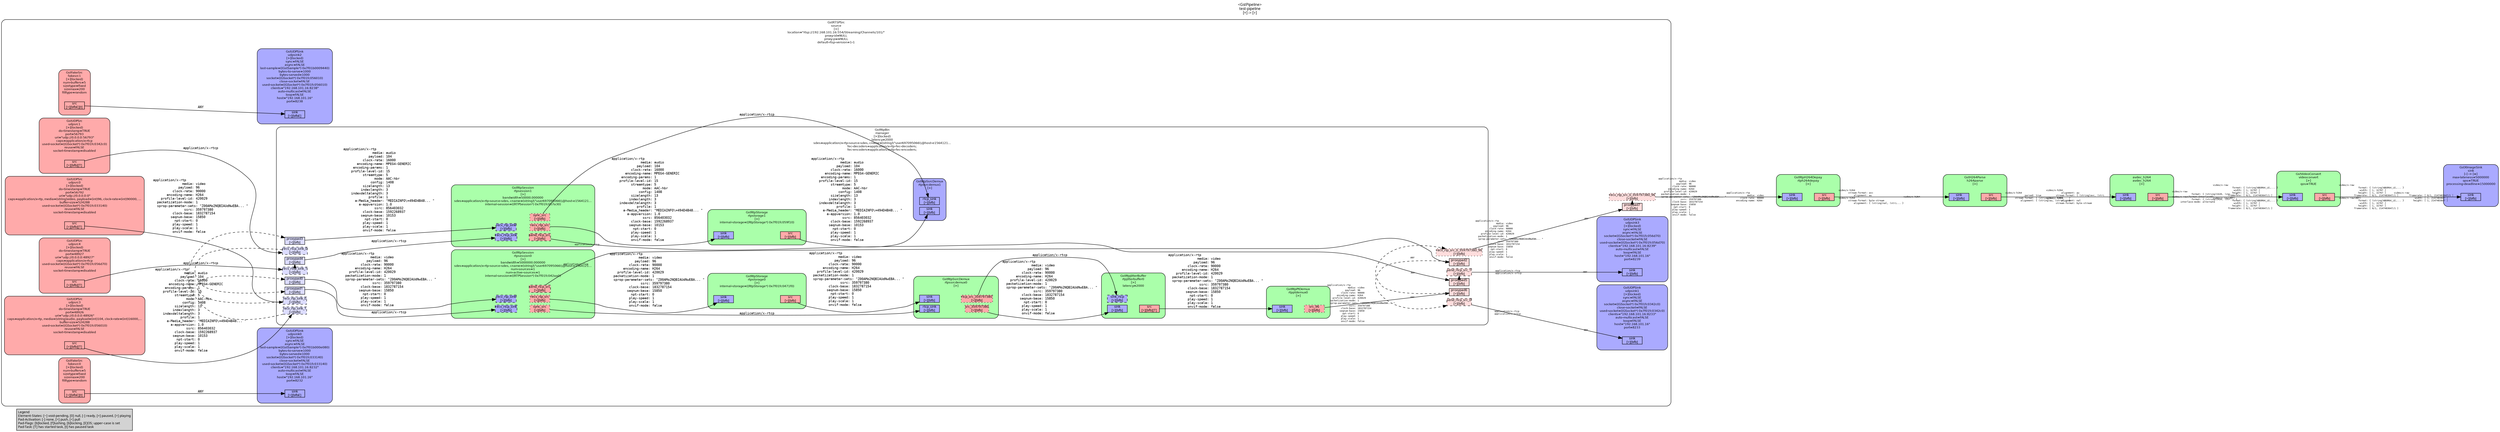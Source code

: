 digraph pipeline {
  rankdir=LR;
  fontname="sans";
  fontsize="10";
  labelloc=t;
  nodesep=.1;
  ranksep=.2;
  label="<GstPipeline>\ntest-pipeline\n[=] -> [>]";
  node [style="filled,rounded", shape=box, fontsize="9", fontname="sans", margin="0.0,0.0"];
  edge [labelfontsize="6", fontsize="9", fontname="monospace"];
  
  legend [
    pos="0,0!",
    margin="0.05,0.05",
    style="filled",
    label="Legend\lElement-States: [~] void-pending, [0] null, [-] ready, [=] paused, [>] playing\lPad-Activation: [-] none, [>] push, [<] pull\lPad-Flags: [b]locked, [f]lushing, [b]locking, [E]OS; upper-case is set\lPad-Task: [T] has started task, [t] has paused task\l",
  ];
  subgraph cluster_sink_0x55e04998dd10 {
    fontname="Bitstream Vera Sans";
    fontsize="8";
    style="filled,rounded";
    color=black;
    label="GstXImageSink\nsink\n[-] -> [=]\nmax-lateness=5000000\nqos=TRUE\nprocessing-deadline=15000000";
    subgraph cluster_sink_0x55e04998dd10_sink {
      label="";
      style="invis";
      sink_0x55e04998dd10_sink_0x55e04999ba10 [color=black, fillcolor="#aaaaff", label="sink\n[>][bfb]", height="0.2", style="filled,solid"];
    }

    fillcolor="#aaaaff";
  }

  subgraph cluster_videoconvert_0x55e049993f50 {
    fontname="Bitstream Vera Sans";
    fontsize="8";
    style="filled,rounded";
    color=black;
    label="GstVideoConvert\nvideoconvert\n[>]\nqos=TRUE";
    subgraph cluster_videoconvert_0x55e049993f50_sink {
      label="";
      style="invis";
      videoconvert_0x55e049993f50_sink_0x55e049994360 [color=black, fillcolor="#aaaaff", label="sink\n[>][bfb]", height="0.2", style="filled,solid"];
    }

    subgraph cluster_videoconvert_0x55e049993f50_src {
      label="";
      style="invis";
      videoconvert_0x55e049993f50_src_0x55e0499946e0 [color=black, fillcolor="#ffaaaa", label="src\n[>][bfb]", height="0.2", style="filled,solid"];
    }

    videoconvert_0x55e049993f50_sink_0x55e049994360 -> videoconvert_0x55e049993f50_src_0x55e0499946e0 [style="invis"];
    fillcolor="#aaffaa";
  }

  videoconvert_0x55e049993f50_src_0x55e0499946e0 -> sink_0x55e04998dd10_sink_0x55e04999ba10 [labeldistance="10", labelangle="0", label="                                                  ", taillabel="video/x-raw\l              format: { (string)ABGR64_LE,... }\l               width: [ 1, 32767 ]\l              height: [ 1, 32767 ]\l           framerate: [ 0/1, 2147483647/1 ]\lvideo/x-raw(ANY)\l              format: { (string)ABGR64_LE,... }\l               width: [ 1, 32767 ]\l              height: [ 1, 32767 ]\l           framerate: [ 0/1, 2147483647/1 ]\l", headlabel="video/x-raw\l           framerate: [ 0/1, 2147483647/1 ]\l               width: [ 1, 2147483647 ]\l              height: [ 1, 2147483647 ]\l"]
  subgraph cluster_avdec_h264_0x55e0499338b0 {
    fontname="Bitstream Vera Sans";
    fontsize="8";
    style="filled,rounded";
    color=black;
    label="avdec_h264\navdec_h264\n[>]";
    subgraph cluster_avdec_h264_0x55e0499338b0_sink {
      label="";
      style="invis";
      avdec_h264_0x55e0499338b0_sink_0x55e04997c960 [color=black, fillcolor="#aaaaff", label="sink\n[>][bfb]", height="0.2", style="filled,solid"];
    }

    subgraph cluster_avdec_h264_0x55e0499338b0_src {
      label="";
      style="invis";
      avdec_h264_0x55e0499338b0_src_0x55e04997cbb0 [color=black, fillcolor="#ffaaaa", label="src\n[>][bfb]", height="0.2", style="filled,solid"];
    }

    avdec_h264_0x55e0499338b0_sink_0x55e04997c960 -> avdec_h264_0x55e0499338b0_src_0x55e04997cbb0 [style="invis"];
    fillcolor="#aaffaa";
  }

  avdec_h264_0x55e0499338b0_src_0x55e04997cbb0 -> videoconvert_0x55e049993f50_sink_0x55e049994360 [labeldistance="10", labelangle="0", label="                                                  ", taillabel="video/x-raw\l              format: { (string)I420, (str... }\lvideo/x-raw(format:Interlaced)\l              format: { (string)I420, (str... }\l      interlace-mode: alternate\l", headlabel="video/x-raw\l              format: { (string)ABGR64_LE,... }\l               width: [ 1, 32767 ]\l              height: [ 1, 32767 ]\l           framerate: [ 0/1, 2147483647/1 ]\lvideo/x-raw(ANY)\l              format: { (string)ABGR64_LE,... }\l               width: [ 1, 32767 ]\l              height: [ 1, 32767 ]\l           framerate: [ 0/1, 2147483647/1 ]\l"]
  subgraph cluster_h264parse_0x55e049914020 {
    fontname="Bitstream Vera Sans";
    fontsize="8";
    style="filled,rounded";
    color=black;
    label="GstH264Parse\nh264parse\n[>]";
    subgraph cluster_h264parse_0x55e049914020_sink {
      label="";
      style="invis";
      h264parse_0x55e049914020_sink_0x55e049914ed0 [color=black, fillcolor="#aaaaff", label="sink\n[>][bfb]", height="0.2", style="filled,solid"];
    }

    subgraph cluster_h264parse_0x55e049914020_src {
      label="";
      style="invis";
      h264parse_0x55e049914020_src_0x55e049915210 [color=black, fillcolor="#ffaaaa", label="src\n[>][bfb]", height="0.2", style="filled,solid"];
    }

    h264parse_0x55e049914020_sink_0x55e049914ed0 -> h264parse_0x55e049914020_src_0x55e049915210 [style="invis"];
    fillcolor="#aaffaa";
  }

  h264parse_0x55e049914020_src_0x55e049915210 -> avdec_h264_0x55e0499338b0_sink_0x55e04997c960 [labeldistance="10", labelangle="0", label="                                                  ", taillabel="video/x-h264\l              parsed: true\l       stream-format: { (string)avc, (stri... }\l           alignment: { (string)au, (strin... }\l", headlabel="video/x-h264\l           alignment: au\l       stream-format: { (string)avc, (stri... }\lvideo/x-h264\l           alignment: nal\l       stream-format: byte-stream\l"]
  subgraph cluster_rtph264depay_0x55e049905dd0 {
    fontname="Bitstream Vera Sans";
    fontsize="8";
    style="filled,rounded";
    color=black;
    label="GstRtpH264Depay\nrtph264depay\n[>]";
    subgraph cluster_rtph264depay_0x55e049905dd0_sink {
      label="";
      style="invis";
      rtph264depay_0x55e049905dd0_sink_0x55e049906100 [color=black, fillcolor="#aaaaff", label="sink\n[>][bfb]", height="0.2", style="filled,solid"];
    }

    subgraph cluster_rtph264depay_0x55e049905dd0_src {
      label="";
      style="invis";
      rtph264depay_0x55e049905dd0_src_0x55e049906420 [color=black, fillcolor="#ffaaaa", label="src\n[>][bfb]", height="0.2", style="filled,solid"];
    }

    rtph264depay_0x55e049905dd0_sink_0x55e049906100 -> rtph264depay_0x55e049905dd0_src_0x55e049906420 [style="invis"];
    fillcolor="#aaffaa";
  }

  rtph264depay_0x55e049905dd0_src_0x55e049906420 -> h264parse_0x55e049914020_sink_0x55e049914ed0 [labeldistance="10", labelangle="0", label="                                                  ", taillabel="video/x-h264\l       stream-format: avc\l           alignment: au\lvideo/x-h264\l       stream-format: byte-stream\l           alignment: { (string)nal, (stri... }\l", headlabel="video/x-h264\l"]
  subgraph cluster_source_0x55e04990d5b0 {
    fontname="Bitstream Vera Sans";
    fontsize="8";
    style="filled,rounded";
    color=black;
    label="GstRTSPSrc\nsource\n[>]\nlocation=\"rtsp://192.168.101.16:554/Streaming/Channels/101/\"\nproxy-id=NULL\nproxy-pw=NULL\ndefault-rtsp-version=1-1";
    subgraph cluster_source_0x55e04990d5b0_src {
      label="";
      style="invis";
      _proxypad7_0x7f01b00031b0 [color=black, fillcolor="#ffdddd", label="proxypad7\n[>][bfb]", height="0.2", style="filled,solid"];
    _proxypad7_0x7f01b00031b0 -> source_0x55e04990d5b0_recv_rtp_src_0_359797380_96_0x7f01b0002da0 [style=dashed, minlen=0]
      source_0x55e04990d5b0_recv_rtp_src_0_359797380_96_0x7f01b0002da0 [color=black, fillcolor="#ffdddd", label="recv_rtp_src_0_359797380_96\n[>][bfb]", height="0.2", style="filled,dotted"];
    }

    fillcolor="#ffffff";
    subgraph cluster_udpsink3_0x7f01fc05f960 {
      fontname="Bitstream Vera Sans";
      fontsize="8";
      style="filled,rounded";
      color=black;
      label="GstUDPSink\nudpsink3\n[>](locked)\nsync=FALSE\nasync=FALSE\nsocket=((GSocket*) 0x7f01fc056d70)\nclose-socket=FALSE\nused-socket=((GSocket*) 0x7f01fc056d70)\nclients=\"192.168.101.16:8239\"\nauto-multicast=FALSE\nloop=FALSE\nhost=\"192.168.101.16\"\nport=8239";
      subgraph cluster_udpsink3_0x7f01fc05f960_sink {
        label="";
        style="invis";
        udpsink3_0x7f01fc05f960_sink_0x7f01fc05fd70 [color=black, fillcolor="#aaaaff", label="sink\n[>][bfb]", height="0.2", style="filled,solid"];
      }

      fillcolor="#aaaaff";
    }

    subgraph cluster_fakesrc1_0x7f01fc05eee0 {
      fontname="Bitstream Vera Sans";
      fontsize="8";
      style="filled,rounded";
      color=black;
      label="GstFakeSrc\nfakesrc1\n[>](locked)\nnum-buffers=5\nsizetype=fixed\nsizemax=200\nfilltype=random";
      subgraph cluster_fakesrc1_0x7f01fc05eee0_src {
        label="";
        style="invis";
        fakesrc1_0x7f01fc05eee0_src_0x7f01fc05f230 [color=black, fillcolor="#ffaaaa", label="src\n[>][bfbE][t]", height="0.2", style="filled,solid"];
      }

      fillcolor="#ffaaaa";
    }

    fakesrc1_0x7f01fc05eee0_src_0x7f01fc05f230 -> udpsink2_0x7f01fc05dca0_sink_0x7f01fc05e080 [label="ANY"]
    subgraph cluster_udpsink2_0x7f01fc05dca0 {
      fontname="Bitstream Vera Sans";
      fontsize="8";
      style="filled,rounded";
      color=black;
      label="GstUDPSink\nudpsink2\n[>](locked)\nsync=FALSE\nasync=FALSE\nlast-sample=((GstSample*) 0x7f01b0009440)\nbytes-to-serve=1000\nbytes-served=1000\nsocket=((GSocket*) 0x7f01fc056010)\nclose-socket=FALSE\nused-socket=((GSocket*) 0x7f01fc056010)\nclients=\"192.168.101.16:8238\"\nauto-multicast=FALSE\nloop=FALSE\nhost=\"192.168.101.16\"\nport=8238";
      subgraph cluster_udpsink2_0x7f01fc05dca0_sink {
        label="";
        style="invis";
        udpsink2_0x7f01fc05dca0_sink_0x7f01fc05e080 [color=black, fillcolor="#aaaaff", label="sink\n[>][bfbE]", height="0.2", style="filled,solid"];
      }

      fillcolor="#aaaaff";
    }

    subgraph cluster_udpsrc4_0x7f01fc0564f0 {
      fontname="Bitstream Vera Sans";
      fontsize="8";
      style="filled,rounded";
      color=black;
      label="GstUDPSrc\nudpsrc4\n[>](locked)\ndo-timestamp=TRUE\nport=48927\nuri=\"udp://0.0.0.0:48927\"\ncaps=application/x-rtcp\nused-socket=((GSocket*) 0x7f01fc056d70)\nreuse=FALSE\nsocket-timestamp=disabled";
      subgraph cluster_udpsrc4_0x7f01fc0564f0_src {
        label="";
        style="invis";
        udpsrc4_0x7f01fc0564f0_src_0x7f01fc056880 [color=black, fillcolor="#ffaaaa", label="src\n[>][bfb][T]", height="0.2", style="filled,solid"];
      }

      fillcolor="#ffaaaa";
    }

    udpsrc4_0x7f01fc0564f0_src_0x7f01fc056880 -> manager_0x7f01fc03c810_recv_rtcp_sink_1_0x7f01fc05c840 [label="application/x-rtcp\l"]
    subgraph cluster_udpsrc3_0x7f01fc0550b0 {
      fontname="Bitstream Vera Sans";
      fontsize="8";
      style="filled,rounded";
      color=black;
      label="GstUDPSrc\nudpsrc3\n[>](locked)\ndo-timestamp=TRUE\nport=48926\nuri=\"udp://0.0.0.0:48926\"\ncaps=application/x-rtp, media=(string)audio, payload=(int)104, clock-rate=(int)16000,…\nbuffer-size=524288\nused-socket=((GSocket*) 0x7f01fc056010)\nreuse=FALSE\nsocket-timestamp=disabled";
      subgraph cluster_udpsrc3_0x7f01fc0550b0_src {
        label="";
        style="invis";
        udpsrc3_0x7f01fc0550b0_src_0x7f01fc055cd0 [color=black, fillcolor="#ffaaaa", label="src\n[>][bfb][T]", height="0.2", style="filled,solid"];
      }

      fillcolor="#ffaaaa";
    }

    udpsrc3_0x7f01fc0550b0_src_0x7f01fc055cd0 -> manager_0x7f01fc03c810_recv_rtp_sink_1_0x7f01fc05b710 [label="application/x-rtp\l               media: audio\l             payload: 104\l          clock-rate: 16000\l       encoding-name: MPEG4-GENERIC\l     encoding-params: 1\l    profile-level-id: 15\l          streamtype: 5\l                mode: AAC-hbr\l              config: 1408\l          sizelength: 13\l         indexlength: 3\l    indexdeltalength: 3\l             profile: 1\l      a-Media_header: \"MEDIAINFO\\=494D4B48... \"\l        a-appversion: 1.0\l                ssrc: 856403032\l          clock-base: 1592268937\l         seqnum-base: 10153\l           npt-start: 0\l          play-speed: 1\l          play-scale: 1\l          onvif-mode: false\l"]
    subgraph cluster_udpsink1_0x7f01fc052fc0 {
      fontname="Bitstream Vera Sans";
      fontsize="8";
      style="filled,rounded";
      color=black;
      label="GstUDPSink\nudpsink1\n[>](locked)\nsync=FALSE\nasync=FALSE\nsocket=((GSocket*) 0x7f01fc0342c0)\nclose-socket=FALSE\nused-socket=((GSocket*) 0x7f01fc0342c0)\nclients=\"192.168.101.16:8233\"\nauto-multicast=FALSE\nloop=FALSE\nhost=\"192.168.101.16\"\nport=8233";
      subgraph cluster_udpsink1_0x7f01fc052fc0_sink {
        label="";
        style="invis";
        udpsink1_0x7f01fc052fc0_sink_0x7f01fc0533d0 [color=black, fillcolor="#aaaaff", label="sink\n[>][bfb]", height="0.2", style="filled,solid"];
      }

      fillcolor="#aaaaff";
    }

    subgraph cluster_fakesrc0_0x7f01fc052570 {
      fontname="Bitstream Vera Sans";
      fontsize="8";
      style="filled,rounded";
      color=black;
      label="GstFakeSrc\nfakesrc0\n[>](locked)\nnum-buffers=5\nsizetype=fixed\nsizemax=200\nfilltype=random";
      subgraph cluster_fakesrc0_0x7f01fc052570_src {
        label="";
        style="invis";
        fakesrc0_0x7f01fc052570_src_0x7f01fc0528f0 [color=black, fillcolor="#ffaaaa", label="src\n[>][bfbE][t]", height="0.2", style="filled,solid"];
      }

      fillcolor="#ffaaaa";
    }

    fakesrc0_0x7f01fc052570_src_0x7f01fc0528f0 -> udpsink0_0x7f01fc04d120_sink_0x7f01fc04d530 [label="ANY"]
    subgraph cluster_udpsink0_0x7f01fc04d120 {
      fontname="Bitstream Vera Sans";
      fontsize="8";
      style="filled,rounded";
      color=black;
      label="GstUDPSink\nudpsink0\n[>](locked)\nsync=FALSE\nasync=FALSE\nlast-sample=((GstSample*) 0x7f01b000e080)\nbytes-to-serve=1000\nbytes-served=1000\nsocket=((GSocket*) 0x7f01fc033140)\nclose-socket=FALSE\nused-socket=((GSocket*) 0x7f01fc033140)\nclients=\"192.168.101.16:8232\"\nauto-multicast=FALSE\nloop=FALSE\nhost=\"192.168.101.16\"\nport=8232";
      subgraph cluster_udpsink0_0x7f01fc04d120_sink {
        label="";
        style="invis";
        udpsink0_0x7f01fc04d120_sink_0x7f01fc04d530 [color=black, fillcolor="#aaaaff", label="sink\n[>][bfbE]", height="0.2", style="filled,solid"];
      }

      fillcolor="#aaaaff";
    }

    subgraph cluster_udpsrc1_0x7f01fc033a40 {
      fontname="Bitstream Vera Sans";
      fontsize="8";
      style="filled,rounded";
      color=black;
      label="GstUDPSrc\nudpsrc1\n[>](locked)\ndo-timestamp=TRUE\nport=56793\nuri=\"udp://0.0.0.0:56793\"\ncaps=application/x-rtcp\nused-socket=((GSocket*) 0x7f01fc0342c0)\nreuse=FALSE\nsocket-timestamp=disabled";
      subgraph cluster_udpsrc1_0x7f01fc033a40_src {
        label="";
        style="invis";
        udpsrc1_0x7f01fc033a40_src_0x7f01fc033dd0 [color=black, fillcolor="#ffaaaa", label="src\n[>][bfb][T]", height="0.2", style="filled,solid"];
      }

      fillcolor="#ffaaaa";
    }

    udpsrc1_0x7f01fc033a40_src_0x7f01fc033dd0 -> manager_0x7f01fc03c810_recv_rtcp_sink_0_0x7f01fc04a280 [label="application/x-rtcp\l"]
    subgraph cluster_udpsrc0_0x7f01fc032970 {
      fontname="Bitstream Vera Sans";
      fontsize="8";
      style="filled,rounded";
      color=black;
      label="GstUDPSrc\nudpsrc0\n[>](locked)\ndo-timestamp=TRUE\nport=56792\nuri=\"udp://0.0.0.0:0\"\ncaps=application/x-rtp, media=(string)video, payload=(int)96, clock-rate=(int)90000, …\nbuffer-size=524288\nused-socket=((GSocket*) 0x7f01fc033140)\nreuse=FALSE\nsocket-timestamp=disabled";
      subgraph cluster_udpsrc0_0x7f01fc032970_src {
        label="";
        style="invis";
        udpsrc0_0x7f01fc032970_src_0x7f01fc032d00 [color=black, fillcolor="#ffaaaa", label="src\n[>][bfb][T]", height="0.2", style="filled,solid"];
      }

      fillcolor="#ffaaaa";
    }

    udpsrc0_0x7f01fc032970_src_0x7f01fc032d00 -> manager_0x7f01fc03c810_recv_rtp_sink_0_0x7f01fc048e20 [label="application/x-rtp\l               media: video\l             payload: 96\l          clock-rate: 90000\l       encoding-name: H264\l    profile-level-id: 420029\l  packetization-mode: 1\l  sprop-parameter-sets: \"Z00AMo2NQBIAUdNwEBA... \"\l                ssrc: 359797380\l          clock-base: 1832787154\l         seqnum-base: 15850\l           npt-start: 0\l          play-speed: 1\l          play-scale: 1\l          onvif-mode: false\l"]
    subgraph cluster_manager_0x7f01fc03c810 {
      fontname="Bitstream Vera Sans";
      fontsize="8";
      style="filled,rounded";
      color=black;
      label="GstRtpBin\nmanager\n[>](locked)\nlatency=2000\nsdes=application/x-rtp-source-sdes, cname=(string)\\\"user697095066\\\\@host-e1564121…\nfec-decoders=application/x-rtp-fec-decoders;\nfec-encoders=application/x-rtp-fec-encoders;";
      subgraph cluster_manager_0x7f01fc03c810_sink {
        label="";
        style="invis";
        _proxypad0_0x7f01fc049180 [color=black, fillcolor="#ddddff", label="proxypad0\n[>][bfb]", height="0.2", style="filled,solid"];
      manager_0x7f01fc03c810_recv_rtp_sink_0_0x7f01fc048e20 -> _proxypad0_0x7f01fc049180 [style=dashed, minlen=0]
        manager_0x7f01fc03c810_recv_rtp_sink_0_0x7f01fc048e20 [color=black, fillcolor="#ddddff", label="recv_rtp_sink_0\n[>][bfb]", height="0.2", style="filled,dashed"];
        _proxypad1_0x7f01fc04a660 [color=black, fillcolor="#ddddff", label="proxypad1\n[>][bfb]", height="0.2", style="filled,solid"];
      manager_0x7f01fc03c810_recv_rtcp_sink_0_0x7f01fc04a280 -> _proxypad1_0x7f01fc04a660 [style=dashed, minlen=0]
        manager_0x7f01fc03c810_recv_rtcp_sink_0_0x7f01fc04a280 [color=black, fillcolor="#ddddff", label="recv_rtcp_sink_0\n[>][bfb]", height="0.2", style="filled,dashed"];
        _proxypad3_0x7f01fc05b980 [color=black, fillcolor="#ddddff", label="proxypad3\n[>][bfb]", height="0.2", style="filled,solid"];
      manager_0x7f01fc03c810_recv_rtp_sink_1_0x7f01fc05b710 -> _proxypad3_0x7f01fc05b980 [style=dashed, minlen=0]
        manager_0x7f01fc03c810_recv_rtp_sink_1_0x7f01fc05b710 [color=black, fillcolor="#ddddff", label="recv_rtp_sink_1\n[>][bfb]", height="0.2", style="filled,dashed"];
        _proxypad4_0x7f01fc05cc20 [color=black, fillcolor="#ddddff", label="proxypad4\n[>][bfb]", height="0.2", style="filled,solid"];
      manager_0x7f01fc03c810_recv_rtcp_sink_1_0x7f01fc05c840 -> _proxypad4_0x7f01fc05cc20 [style=dashed, minlen=0]
        manager_0x7f01fc03c810_recv_rtcp_sink_1_0x7f01fc05c840 [color=black, fillcolor="#ddddff", label="recv_rtcp_sink_1\n[>][bfb]", height="0.2", style="filled,dashed"];
      }

      subgraph cluster_manager_0x7f01fc03c810_src {
        label="";
        style="invis";
        _proxypad2_0x7f01fc054b90 [color=black, fillcolor="#ffdddd", label="proxypad2\n[>][bfb]", height="0.2", style="filled,solid"];
      _proxypad2_0x7f01fc054b90 -> manager_0x7f01fc03c810_send_rtcp_src_0_0x7f01fc0547b0 [style=dashed, minlen=0]
        manager_0x7f01fc03c810_send_rtcp_src_0_0x7f01fc0547b0 [color=black, fillcolor="#ffdddd", label="send_rtcp_src_0\n[>][bfb]", height="0.2", style="filled,dashed"];
        _proxypad5_0x7f01fc0614e0 [color=black, fillcolor="#ffdddd", label="proxypad5\n[>][bfb]", height="0.2", style="filled,solid"];
      _proxypad5_0x7f01fc0614e0 -> manager_0x7f01fc03c810_send_rtcp_src_1_0x7f01fc061100 [style=dashed, minlen=0]
        manager_0x7f01fc03c810_send_rtcp_src_1_0x7f01fc061100 [color=black, fillcolor="#ffdddd", label="send_rtcp_src_1\n[>][bfb]", height="0.2", style="filled,dashed"];
        _proxypad6_0x7f01b0002270 [color=black, fillcolor="#ffdddd", label="proxypad6\n[>][bfb]", height="0.2", style="filled,solid"];
      _proxypad6_0x7f01b0002270 -> manager_0x7f01fc03c810_recv_rtp_src_0_359797380_96_0x7f01b0001df0 [style=dashed, minlen=0]
        manager_0x7f01fc03c810_recv_rtp_src_0_359797380_96_0x7f01b0001df0 [color=black, fillcolor="#ffdddd", label="recv_rtp_src_0_359797380_96\n[>][bfb]", height="0.2", style="filled,dotted"];
      }

      manager_0x7f01fc03c810_recv_rtp_sink_0_0x7f01fc048e20 -> manager_0x7f01fc03c810_send_rtcp_src_0_0x7f01fc0547b0 [style="invis"];
      fillcolor="#ffffff";
      subgraph cluster_rtpptdemux0_0x7f01c801b420 {
        fontname="Bitstream Vera Sans";
        fontsize="8";
        style="filled,rounded";
        color=black;
        label="GstRtpPtDemux\nrtpptdemux0\n[>]";
        subgraph cluster_rtpptdemux0_0x7f01c801b420_sink {
          label="";
          style="invis";
          rtpptdemux0_0x7f01c801b420_sink_0x7f01c801b5f0 [color=black, fillcolor="#aaaaff", label="sink\n[>][bfb]", height="0.2", style="filled,solid"];
        }

        subgraph cluster_rtpptdemux0_0x7f01c801b420_src {
          label="";
          style="invis";
          rtpptdemux0_0x7f01c801b420_src_96_0x7f01b0001610 [color=black, fillcolor="#ffaaaa", label="src_96\n[>][bfb]", height="0.2", style="filled,dotted"];
        }

        rtpptdemux0_0x7f01c801b420_sink_0x7f01c801b5f0 -> rtpptdemux0_0x7f01c801b420_src_96_0x7f01b0001610 [style="invis"];
        fillcolor="#aaffaa";
      }

      rtpptdemux0_0x7f01c801b420_src_96_0x7f01b0001610 -> _proxypad6_0x7f01b0002270 [labeldistance="10", labelangle="0", label="                                                  ", taillabel="application/x-rtp\l               media: video\l             payload: 96\l          clock-rate: 90000\l       encoding-name: H264\l    profile-level-id: 420029\l  packetization-mode: 1\l  sprop-parameter-sets: \"Z00AMo2NQBIAUdNwEBA... \"\l                ssrc: 359797380\l          clock-base: 1832787154\l         seqnum-base: 15850\l           npt-start: 0\l          play-speed: 1\l          play-scale: 1\l          onvif-mode: false\l", headlabel="ANY"]
      subgraph cluster_rtpjitterbuffer0_0x7f01c8017eb0 {
        fontname="Bitstream Vera Sans";
        fontsize="8";
        style="filled,rounded";
        color=black;
        label="GstRtpJitterBuffer\nrtpjitterbuffer0\n[>]\nlatency=2000";
        subgraph cluster_rtpjitterbuffer0_0x7f01c8017eb0_sink {
          label="";
          style="invis";
          rtpjitterbuffer0_0x7f01c8017eb0_sink_0x7f01c8019d10 [color=black, fillcolor="#aaaaff", label="sink\n[>][bfb]", height="0.2", style="filled,solid"];
          rtpjitterbuffer0_0x7f01c8017eb0_sink_rtcp_0x7f01c801c200 [color=black, fillcolor="#aaaaff", label="sink_rtcp\n[>][bfb]", height="0.2", style="filled,dashed"];
        }

        subgraph cluster_rtpjitterbuffer0_0x7f01c8017eb0_src {
          label="";
          style="invis";
          rtpjitterbuffer0_0x7f01c8017eb0_src_0x7f01c8019850 [color=black, fillcolor="#ffaaaa", label="src\n[>][bfb][T]", height="0.2", style="filled,solid"];
        }

        rtpjitterbuffer0_0x7f01c8017eb0_sink_0x7f01c8019d10 -> rtpjitterbuffer0_0x7f01c8017eb0_src_0x7f01c8019850 [style="invis"];
        fillcolor="#aaffaa";
      }

      rtpjitterbuffer0_0x7f01c8017eb0_src_0x7f01c8019850 -> rtpptdemux0_0x7f01c801b420_sink_0x7f01c801b5f0 [label="application/x-rtp\l               media: video\l             payload: 96\l          clock-rate: 90000\l       encoding-name: H264\l    profile-level-id: 420029\l  packetization-mode: 1\l  sprop-parameter-sets: \"Z00AMo2NQBIAUdNwEBA... \"\l                ssrc: 359797380\l          clock-base: 1832787154\l         seqnum-base: 15850\l           npt-start: 0\l          play-speed: 1\l          play-scale: 1\l          onvif-mode: false\l"]
      subgraph cluster_rtpstorage1_0x7f01fc059360 {
        fontname="Bitstream Vera Sans";
        fontsize="8";
        style="filled,rounded";
        color=black;
        label="GstRtpStorage\nrtpstorage1\n[>]\ninternal-storage=((RtpStorage*) 0x7f01fc059f10)";
        subgraph cluster_rtpstorage1_0x7f01fc059360_sink {
          label="";
          style="invis";
          rtpstorage1_0x7f01fc059360_sink_0x7f01fc059b90 [color=black, fillcolor="#aaaaff", label="sink\n[>][bfb]", height="0.2", style="filled,solid"];
        }

        subgraph cluster_rtpstorage1_0x7f01fc059360_src {
          label="";
          style="invis";
          rtpstorage1_0x7f01fc059360_src_0x7f01fc0596d0 [color=black, fillcolor="#ffaaaa", label="src\n[>][bfb]", height="0.2", style="filled,solid"];
        }

        rtpstorage1_0x7f01fc059360_sink_0x7f01fc059b90 -> rtpstorage1_0x7f01fc059360_src_0x7f01fc0596d0 [style="invis"];
        fillcolor="#aaffaa";
      }

      rtpstorage1_0x7f01fc059360_src_0x7f01fc0596d0 -> rtpssrcdemux1_0x7f01fc058ba0_sink_0x7f01fc058d50 [label="application/x-rtp\l               media: audio\l             payload: 104\l          clock-rate: 16000\l       encoding-name: MPEG4-GENERIC\l     encoding-params: 1\l    profile-level-id: 15\l          streamtype: 5\l                mode: AAC-hbr\l              config: 1408\l          sizelength: 13\l         indexlength: 3\l    indexdeltalength: 3\l             profile: 1\l      a-Media_header: \"MEDIAINFO\\=494D4B48... \"\l        a-appversion: 1.0\l                ssrc: 856403032\l          clock-base: 1592268937\l         seqnum-base: 10153\l           npt-start: 0\l          play-speed: 1\l          play-scale: 1\l          onvif-mode: false\l"]
      subgraph cluster_rtpssrcdemux1_0x7f01fc058ba0 {
        fontname="Bitstream Vera Sans";
        fontsize="8";
        style="filled,rounded";
        color=black;
        label="GstRtpSsrcDemux\nrtpssrcdemux1\n[>]";
        subgraph cluster_rtpssrcdemux1_0x7f01fc058ba0_sink {
          label="";
          style="invis";
          rtpssrcdemux1_0x7f01fc058ba0_sink_0x7f01fc058d50 [color=black, fillcolor="#aaaaff", label="sink\n[>][bfb]", height="0.2", style="filled,solid"];
          rtpssrcdemux1_0x7f01fc058ba0_rtcp_sink_0x7f01fc059090 [color=black, fillcolor="#aaaaff", label="rtcp_sink\n[>][bfb]", height="0.2", style="filled,solid"];
        }

        fillcolor="#aaaaff";
      }

      subgraph cluster_rtpsession1_0x7f01fc0577e0 {
        fontname="Bitstream Vera Sans";
        fontsize="8";
        style="filled,rounded";
        color=black;
        label="GstRtpSession\nrtpsession1\n[>]\nbandwidth=50000.000000\nsdes=application/x-rtp-source-sdes, cname=(string)\\\"user697095066\\\\@host-e1564121…\ninternal-session=((RTPSession*) 0x7f01fc057a30)";
        subgraph cluster_rtpsession1_0x7f01fc0577e0_sink {
          label="";
          style="invis";
          rtpsession1_0x7f01fc0577e0_recv_rtp_sink_0x7f01fc05b260 [color=black, fillcolor="#aaaaff", label="recv_rtp_sink\n[>][bfb]", height="0.2", style="filled,dashed"];
          rtpsession1_0x7f01fc0577e0_recv_rtcp_sink_0x7f01fc05bfa0 [color=black, fillcolor="#aaaaff", label="recv_rtcp_sink\n[>][bfb]", height="0.2", style="filled,dashed"];
        }

        subgraph cluster_rtpsession1_0x7f01fc0577e0_src {
          label="";
          style="invis";
          rtpsession1_0x7f01fc0577e0_recv_rtp_src_0x7f01fc05b4b0 [color=black, fillcolor="#ffaaaa", label="recv_rtp_src\n[>][bfb]", height="0.2", style="filled,dotted"];
          rtpsession1_0x7f01fc0577e0_sync_src_0x7f01fc05c470 [color=black, fillcolor="#ffaaaa", label="sync_src\n[>][bfb]", height="0.2", style="filled,dotted"];
          rtpsession1_0x7f01fc0577e0_send_rtcp_src_0x7f01fc060d60 [color=black, fillcolor="#ffaaaa", label="send_rtcp_src\n[>][bfb]", height="0.2", style="filled,dashed"];
        }

        rtpsession1_0x7f01fc0577e0_recv_rtp_sink_0x7f01fc05b260 -> rtpsession1_0x7f01fc0577e0_recv_rtp_src_0x7f01fc05b4b0 [style="invis"];
        fillcolor="#aaffaa";
      }

      _proxypad3_0x7f01fc05b980 -> rtpsession1_0x7f01fc0577e0_recv_rtp_sink_0x7f01fc05b260 [label="application/x-rtp\l               media: audio\l             payload: 104\l          clock-rate: 16000\l       encoding-name: MPEG4-GENERIC\l     encoding-params: 1\l    profile-level-id: 15\l          streamtype: 5\l                mode: AAC-hbr\l              config: 1408\l          sizelength: 13\l         indexlength: 3\l    indexdeltalength: 3\l             profile: 1\l      a-Media_header: \"MEDIAINFO\\=494D4B48... \"\l        a-appversion: 1.0\l                ssrc: 856403032\l          clock-base: 1592268937\l         seqnum-base: 10153\l           npt-start: 0\l          play-speed: 1\l          play-scale: 1\l          onvif-mode: false\l"]
      rtpsession1_0x7f01fc0577e0_recv_rtp_src_0x7f01fc05b4b0 -> rtpstorage1_0x7f01fc059360_sink_0x7f01fc059b90 [label="application/x-rtp\l               media: audio\l             payload: 104\l          clock-rate: 16000\l       encoding-name: MPEG4-GENERIC\l     encoding-params: 1\l    profile-level-id: 15\l          streamtype: 5\l                mode: AAC-hbr\l              config: 1408\l          sizelength: 13\l         indexlength: 3\l    indexdeltalength: 3\l             profile: 1\l      a-Media_header: \"MEDIAINFO\\=494D4B48... \"\l        a-appversion: 1.0\l                ssrc: 856403032\l          clock-base: 1592268937\l         seqnum-base: 10153\l           npt-start: 0\l          play-speed: 1\l          play-scale: 1\l          onvif-mode: false\l"]
      _proxypad4_0x7f01fc05cc20 -> rtpsession1_0x7f01fc0577e0_recv_rtcp_sink_0x7f01fc05bfa0 [label="application/x-rtcp\l"]
      rtpsession1_0x7f01fc0577e0_sync_src_0x7f01fc05c470 -> rtpssrcdemux1_0x7f01fc058ba0_rtcp_sink_0x7f01fc059090 [label="application/x-rtcp\l"]
      rtpsession1_0x7f01fc0577e0_send_rtcp_src_0x7f01fc060d60 -> _proxypad5_0x7f01fc0614e0 [labeldistance="10", labelangle="0", label="                                                  ", taillabel="application/x-rtcp\l", headlabel="ANY"]
      subgraph cluster_rtpstorage0_0x7f01fc0466d0 {
        fontname="Bitstream Vera Sans";
        fontsize="8";
        style="filled,rounded";
        color=black;
        label="GstRtpStorage\nrtpstorage0\n[>]\ninternal-storage=((RtpStorage*) 0x7f01fc0471f0)";
        subgraph cluster_rtpstorage0_0x7f01fc0466d0_sink {
          label="";
          style="invis";
          rtpstorage0_0x7f01fc0466d0_sink_0x7f01fc046e00 [color=black, fillcolor="#aaaaff", label="sink\n[>][bfb]", height="0.2", style="filled,solid"];
        }

        subgraph cluster_rtpstorage0_0x7f01fc0466d0_src {
          label="";
          style="invis";
          rtpstorage0_0x7f01fc0466d0_src_0x7f01fc046a50 [color=black, fillcolor="#ffaaaa", label="src\n[>][bfb]", height="0.2", style="filled,solid"];
        }

        rtpstorage0_0x7f01fc0466d0_sink_0x7f01fc046e00 -> rtpstorage0_0x7f01fc0466d0_src_0x7f01fc046a50 [style="invis"];
        fillcolor="#aaffaa";
      }

      rtpstorage0_0x7f01fc0466d0_src_0x7f01fc046a50 -> rtpssrcdemux0_0x7f01fc045330_sink_0x7f01fc045530 [label="application/x-rtp\l               media: video\l             payload: 96\l          clock-rate: 90000\l       encoding-name: H264\l    profile-level-id: 420029\l  packetization-mode: 1\l  sprop-parameter-sets: \"Z00AMo2NQBIAUdNwEBA... \"\l                ssrc: 359797380\l          clock-base: 1832787154\l         seqnum-base: 15850\l           npt-start: 0\l          play-speed: 1\l          play-scale: 1\l          onvif-mode: false\l"]
      subgraph cluster_rtpssrcdemux0_0x7f01fc045330 {
        fontname="Bitstream Vera Sans";
        fontsize="8";
        style="filled,rounded";
        color=black;
        label="GstRtpSsrcDemux\nrtpssrcdemux0\n[>]";
        subgraph cluster_rtpssrcdemux0_0x7f01fc045330_sink {
          label="";
          style="invis";
          rtpssrcdemux0_0x7f01fc045330_sink_0x7f01fc045530 [color=black, fillcolor="#aaaaff", label="sink\n[>][bfb]", height="0.2", style="filled,solid"];
          rtpssrcdemux0_0x7f01fc045330_rtcp_sink_0x7f01fc0458b0 [color=black, fillcolor="#aaaaff", label="rtcp_sink\n[>][bfb]", height="0.2", style="filled,solid"];
        }

        subgraph cluster_rtpssrcdemux0_0x7f01fc045330_src {
          label="";
          style="invis";
          rtpssrcdemux0_0x7f01fc045330_src_359797380_0x7f01c8015420 [color=black, fillcolor="#ffaaaa", label="src_359797380\n[>][bfb]", height="0.2", style="filled,dotted"];
          rtpssrcdemux0_0x7f01fc045330_rtcp_src_359797380_0x7f01c80158b0 [color=black, fillcolor="#ffaaaa", label="rtcp_src_359797380\n[>][bfb]", height="0.2", style="filled,dotted"];
        }

        rtpssrcdemux0_0x7f01fc045330_sink_0x7f01fc045530 -> rtpssrcdemux0_0x7f01fc045330_src_359797380_0x7f01c8015420 [style="invis"];
        fillcolor="#aaffaa";
      }

      rtpssrcdemux0_0x7f01fc045330_src_359797380_0x7f01c8015420 -> rtpjitterbuffer0_0x7f01c8017eb0_sink_0x7f01c8019d10 [label="application/x-rtp\l               media: video\l             payload: 96\l          clock-rate: 90000\l       encoding-name: H264\l    profile-level-id: 420029\l  packetization-mode: 1\l  sprop-parameter-sets: \"Z00AMo2NQBIAUdNwEBA... \"\l                ssrc: 359797380\l          clock-base: 1832787154\l         seqnum-base: 15850\l           npt-start: 0\l          play-speed: 1\l          play-scale: 1\l          onvif-mode: false\l"]
      rtpssrcdemux0_0x7f01fc045330_rtcp_src_359797380_0x7f01c80158b0 -> rtpjitterbuffer0_0x7f01c8017eb0_sink_rtcp_0x7f01c801c200 [label="application/x-rtcp\l"]
      subgraph cluster_rtpsession0_0x7f01fc0405f0 {
        fontname="Bitstream Vera Sans";
        fontsize="8";
        style="filled,rounded";
        color=black;
        label="GstRtpSession\nrtpsession0\n[>]\nbandwidth=5000000.000000\nsdes=application/x-rtp-source-sdes, cname=(string)\\\"user697095066\\\\@host-e1564121…\nnum-sources=1\nnum-active-sources=1\ninternal-session=((RTPSession*) 0x7f01fc042aa0)";
        subgraph cluster_rtpsession0_0x7f01fc0405f0_sink {
          label="";
          style="invis";
          rtpsession0_0x7f01fc0405f0_recv_rtp_sink_0x7f01fc0484b0 [color=black, fillcolor="#aaaaff", label="recv_rtp_sink\n[>][bfb]", height="0.2", style="filled,dashed"];
          rtpsession0_0x7f01fc0405f0_recv_rtcp_sink_0x7f01fc0499f0 [color=black, fillcolor="#aaaaff", label="recv_rtcp_sink\n[>][bfb]", height="0.2", style="filled,dashed"];
        }

        subgraph cluster_rtpsession0_0x7f01fc0405f0_src {
          label="";
          style="invis";
          rtpsession0_0x7f01fc0405f0_recv_rtp_src_0x7f01fc0487c0 [color=black, fillcolor="#ffaaaa", label="recv_rtp_src\n[>][bfb]", height="0.2", style="filled,dotted"];
          rtpsession0_0x7f01fc0405f0_sync_src_0x7f01fc049eb0 [color=black, fillcolor="#ffaaaa", label="sync_src\n[>][bfb]", height="0.2", style="filled,dotted"];
          rtpsession0_0x7f01fc0405f0_send_rtcp_src_0x7f01fc054410 [color=black, fillcolor="#ffaaaa", label="send_rtcp_src\n[>][bfb]", height="0.2", style="filled,dashed"];
        }

        rtpsession0_0x7f01fc0405f0_recv_rtp_sink_0x7f01fc0484b0 -> rtpsession0_0x7f01fc0405f0_recv_rtp_src_0x7f01fc0487c0 [style="invis"];
        fillcolor="#aaffaa";
      }

      _proxypad0_0x7f01fc049180 -> rtpsession0_0x7f01fc0405f0_recv_rtp_sink_0x7f01fc0484b0 [label="application/x-rtp\l               media: video\l             payload: 96\l          clock-rate: 90000\l       encoding-name: H264\l    profile-level-id: 420029\l  packetization-mode: 1\l  sprop-parameter-sets: \"Z00AMo2NQBIAUdNwEBA... \"\l                ssrc: 359797380\l          clock-base: 1832787154\l         seqnum-base: 15850\l           npt-start: 0\l          play-speed: 1\l          play-scale: 1\l          onvif-mode: false\l"]
      rtpsession0_0x7f01fc0405f0_recv_rtp_src_0x7f01fc0487c0 -> rtpstorage0_0x7f01fc0466d0_sink_0x7f01fc046e00 [label="application/x-rtp\l               media: video\l             payload: 96\l          clock-rate: 90000\l       encoding-name: H264\l    profile-level-id: 420029\l  packetization-mode: 1\l  sprop-parameter-sets: \"Z00AMo2NQBIAUdNwEBA... \"\l                ssrc: 359797380\l          clock-base: 1832787154\l         seqnum-base: 15850\l           npt-start: 0\l          play-speed: 1\l          play-scale: 1\l          onvif-mode: false\l"]
      _proxypad1_0x7f01fc04a660 -> rtpsession0_0x7f01fc0405f0_recv_rtcp_sink_0x7f01fc0499f0 [label="application/x-rtcp\l"]
      rtpsession0_0x7f01fc0405f0_sync_src_0x7f01fc049eb0 -> rtpssrcdemux0_0x7f01fc045330_rtcp_sink_0x7f01fc0458b0 [label="application/x-rtcp\l"]
      rtpsession0_0x7f01fc0405f0_send_rtcp_src_0x7f01fc054410 -> _proxypad2_0x7f01fc054b90 [labeldistance="10", labelangle="0", label="                                                  ", taillabel="application/x-rtcp\l", headlabel="ANY"]
    }

    manager_0x7f01fc03c810_send_rtcp_src_0_0x7f01fc0547b0 -> udpsink1_0x7f01fc052fc0_sink_0x7f01fc0533d0 [labeldistance="10", labelangle="0", label="                                                  ", taillabel="application/x-rtcp\lapplication/x-srtcp\l", headlabel="ANY"]
    manager_0x7f01fc03c810_send_rtcp_src_1_0x7f01fc061100 -> udpsink3_0x7f01fc05f960_sink_0x7f01fc05fd70 [labeldistance="10", labelangle="0", label="                                                  ", taillabel="application/x-rtcp\lapplication/x-srtcp\l", headlabel="ANY"]
    manager_0x7f01fc03c810_recv_rtp_src_0_359797380_96_0x7f01b0001df0 -> _proxypad7_0x7f01b00031b0 [labeldistance="10", labelangle="0", label="                                                  ", taillabel="application/x-rtp\l               media: video\l             payload: 96\l          clock-rate: 90000\l       encoding-name: H264\l    profile-level-id: 420029\l  packetization-mode: 1\l  sprop-parameter-sets: \"Z00AMo2NQBIAUdNwEBA... \"\l                ssrc: 359797380\l          clock-base: 1832787154\l         seqnum-base: 15850\l           npt-start: 0\l          play-speed: 1\l          play-scale: 1\l          onvif-mode: false\l", headlabel="ANY"]
  }

  source_0x55e04990d5b0_recv_rtp_src_0_359797380_96_0x7f01b0002da0 -> rtph264depay_0x55e049905dd0_sink_0x55e049906100 [labeldistance="10", labelangle="0", label="                                                  ", taillabel="application/x-rtp\l               media: video\l             payload: 96\l          clock-rate: 90000\l       encoding-name: H264\l    profile-level-id: 420029\l  packetization-mode: 1\l  sprop-parameter-sets: \"Z00AMo2NQBIAUdNwEBA... \"\l                ssrc: 359797380\l          clock-base: 1832787154\l         seqnum-base: 15850\l           npt-start: 0\l          play-speed: 1\l          play-scale: 1\l          onvif-mode: false\l", headlabel="application/x-rtp\l               media: video\l          clock-rate: 90000\l       encoding-name: H264\l"]
}
